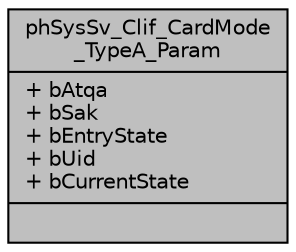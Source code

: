 digraph "phSysSv_Clif_CardMode_TypeA_Param"
{
  edge [fontname="Helvetica",fontsize="10",labelfontname="Helvetica",labelfontsize="10"];
  node [fontname="Helvetica",fontsize="10",shape=record];
  Node0 [label="{phSysSv_Clif_CardMode\l_TypeA_Param\n|+ bAtqa\l+ bSak\l+ bEntryState\l+ bUid\l+ bCurrentState\l|}",height=0.2,width=0.4,color="black", fillcolor="grey75", style="filled", fontcolor="black"];
}
